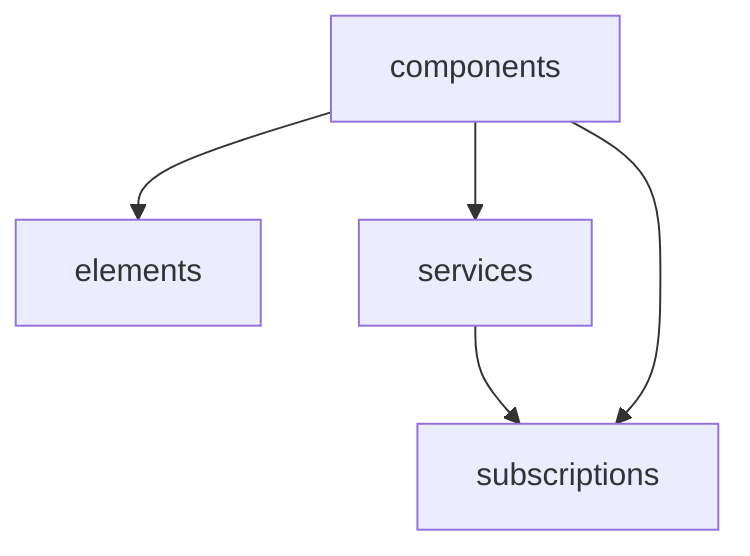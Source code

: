 graph TD;
    components-->elements;
    components-->services;
    services-->subscriptions;
    components-->subscriptions;